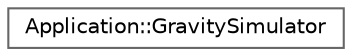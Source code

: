digraph "Gráfico de jerarquía de clases"
{
 // LATEX_PDF_SIZE
  bgcolor="transparent";
  edge [fontname=Helvetica,fontsize=10,labelfontname=Helvetica,labelfontsize=10];
  node [fontname=Helvetica,fontsize=10,shape=box,height=0.2,width=0.4];
  rankdir="LR";
  Node0 [id="Node000000",label="Application::GravitySimulator",height=0.2,width=0.4,color="grey40", fillcolor="white", style="filled",URL="$class_application_1_1_gravity_simulator.html",tooltip="Clase principal para la simulación de gravedad."];
}

